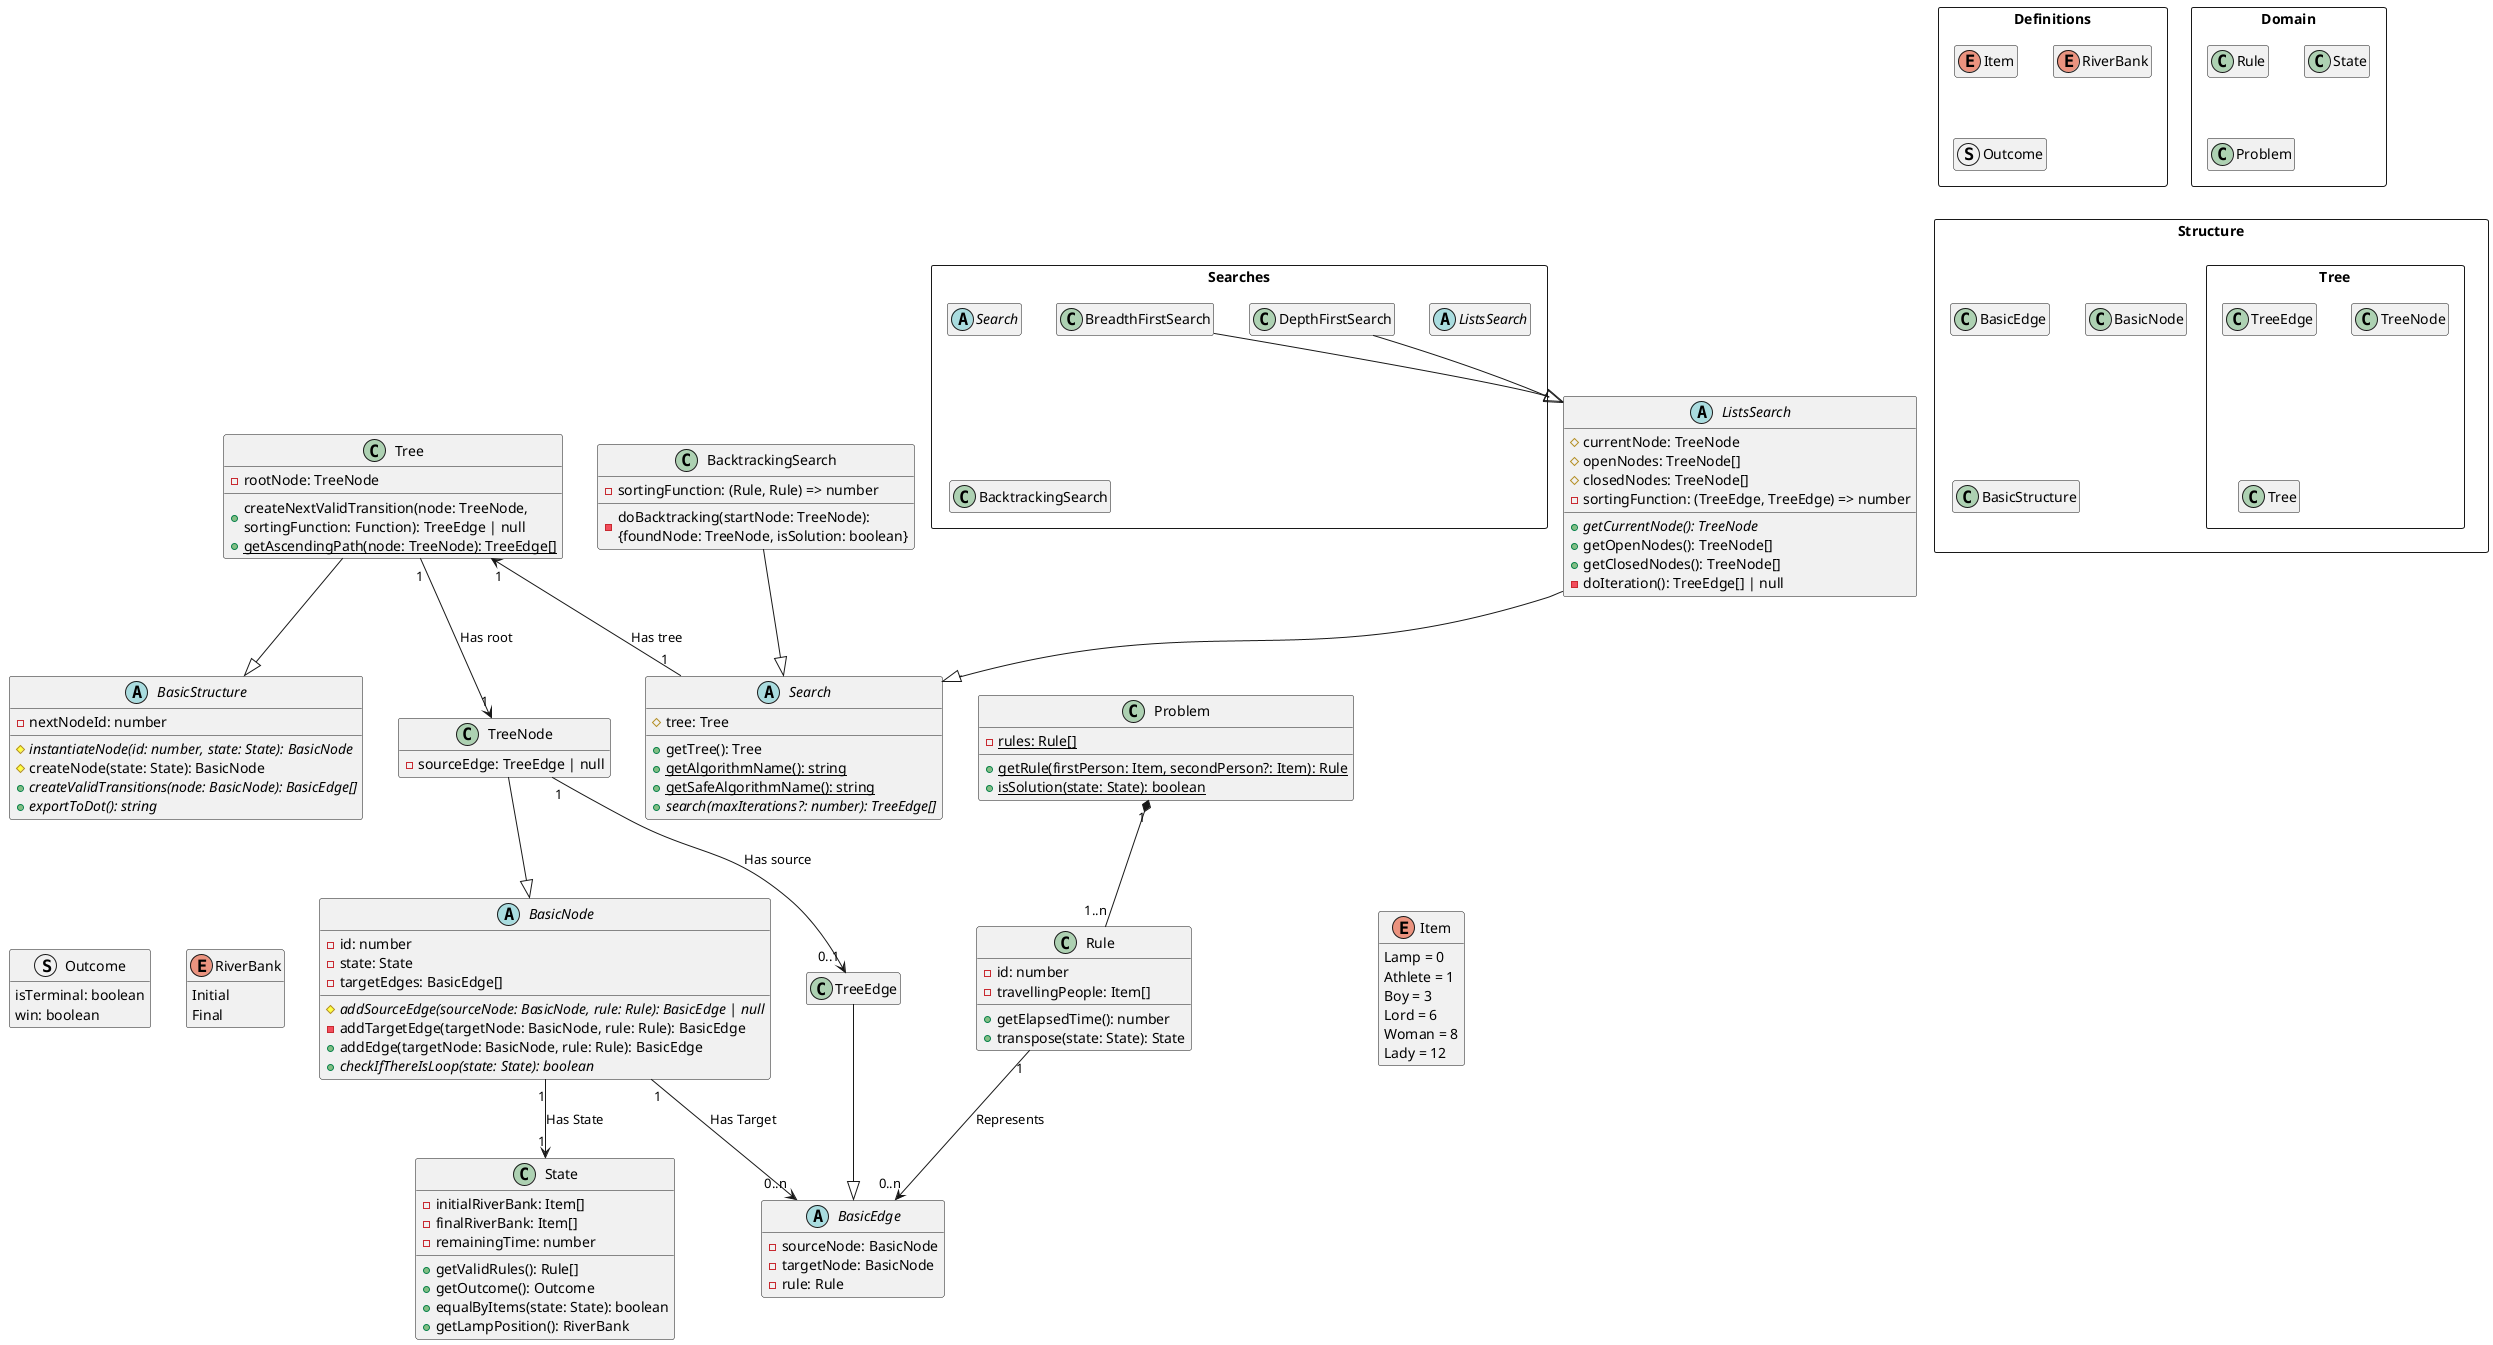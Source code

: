 @startuml

    ' Config
    hide empty members
    ' skinparam classAttributeIconSize 0
    ' left to right direction


    ' Pacotes

    package Definitions <<Rectangle>> {
        enum Item
        enum RiverBank
        struct Outcome
    }

    package Domain <<Rectangle>> {
        class Rule
        class State
        class Problem
    }

    package Structure <<Rectangle>> {
        class BasicEdge
        class BasicNode
        class BasicStructure

        package Tree <<Rectangle>> {
            class TreeEdge
            class TreeNode
            class Tree
        }
    }

    package Searches <<Rectangle>> {
        abstract class Search
        abstract class ListsSearch
        class BreadthFirstSearch
        class DepthFirstSearch
        class BacktrackingSearch
    }


    ' Definições

    enum Item {
        Lamp = 0
	    Athlete = 1
	    Boy = 3
	    Lord = 6
	    Woman = 8
	    Lady = 12
    }

    enum RiverBank {
        Initial
        Final
    }

    struct Outcome {
        isTerminal: boolean
        win: boolean
    }


    ' Classes

    class Rule {
        -id: number
        -travellingPeople: Item[]
        +getElapsedTime(): number
        +transpose(state: State): State
    }

    class State {
        -initialRiverBank: Item[]
        -finalRiverBank: Item[]
        -remainingTime: number
        +getValidRules(): Rule[]
        +getOutcome(): Outcome
        +equalByItems(state: State): boolean
        +getLampPosition(): RiverBank
    }

    class Problem {
        -{static}rules: Rule[]
        +{static}getRule(firstPerson: Item, secondPerson?: Item): Rule
        +{static}isSolution(state: State): boolean
    }

    abstract class BasicEdge {
        -sourceNode: BasicNode
        -targetNode: BasicNode
        -rule: Rule
    }

    abstract class BasicNode {
        -id: number
        -state: State
        -targetEdges: BasicEdge[]
        #{abstract}addSourceEdge(sourceNode: BasicNode, rule: Rule): BasicEdge | null
        -addTargetEdge(targetNode: BasicNode, rule: Rule): BasicEdge
        +addEdge(targetNode: BasicNode, rule: Rule): BasicEdge
        +{abstract}checkIfThereIsLoop(state: State): boolean
    }

    abstract class BasicStructure {
        -nextNodeId: number
        #{abstract}instantiateNode(id: number, state: State): BasicNode
        #createNode(state: State): BasicNode
        +{abstract}createValidTransitions(node: BasicNode): BasicEdge[]
        +{abstract}exportToDot(): string
    }

    class TreeEdge {}

    class TreeNode {
        -sourceEdge: TreeEdge | null
    }

    class Tree {
        -rootNode: TreeNode
        +createNextValidTransition(node: TreeNode, \nsortingFunction: Function): TreeEdge | null
        +{static}getAscendingPath(node: TreeNode): TreeEdge[]
    }

    abstract class Search {
        #tree: Tree
        +getTree(): Tree
        +{static}getAlgorithmName(): string
        +{static}getSafeAlgorithmName(): string
        +{abstract}search(maxIterations?: number): TreeEdge[]
    }

    class BacktrackingSearch {
        {field}-sortingFunction: (Rule, Rule) => number
        -doBacktracking(startNode: TreeNode): \n{foundNode: TreeNode, isSolution: boolean}
    }

    abstract class ListsSearch {
        #currentNode: TreeNode
        #openNodes: TreeNode[]
        #closedNodes: TreeNode[]
        {field}-sortingFunction: (TreeEdge, TreeEdge) => number
        {abstract}+getCurrentNode(): TreeNode
        +getOpenNodes(): TreeNode[]
        +getClosedNodes(): TreeNode[]
        -doIteration(): TreeEdge[] | null
    }


    ' Relacionamentos

    Rule "1" --> "0..n" BasicEdge : Represents
    Problem "1" *-- "1..n" Rule
    BasicNode "1" --> "0..n" BasicEdge : Has Target
    BasicNode "1" --> "1" State : Has State
    TreeNode "1" --> "0..1" TreeEdge : Has source
    Tree "1" --> "1" TreeNode : Has root
    Tree "1" <-- "1" Search : Has tree
    TreeEdge --|> BasicEdge
    TreeNode --|> BasicNode
    Tree --|> BasicStructure
    ListsSearch --|> Search
    BacktrackingSearch --|> Search
    BreadthFirstSearch --|> ListsSearch
    DepthFirstSearch --|> ListsSearch

    Item -[hidden]left- RiverBank
    RiverBank -[hidden]left- Outcome
    ListsSearch --[hidden]down-> Item


@enduml